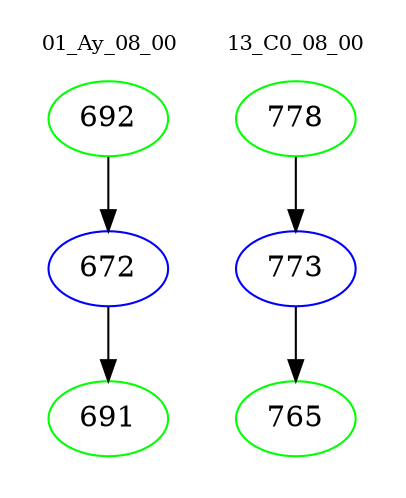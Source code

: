 digraph{
subgraph cluster_0 {
color = white
label = "01_Ay_08_00";
fontsize=10;
T0_692 [label="692", color="green"]
T0_692 -> T0_672 [color="black"]
T0_672 [label="672", color="blue"]
T0_672 -> T0_691 [color="black"]
T0_691 [label="691", color="green"]
}
subgraph cluster_1 {
color = white
label = "13_C0_08_00";
fontsize=10;
T1_778 [label="778", color="green"]
T1_778 -> T1_773 [color="black"]
T1_773 [label="773", color="blue"]
T1_773 -> T1_765 [color="black"]
T1_765 [label="765", color="green"]
}
}
